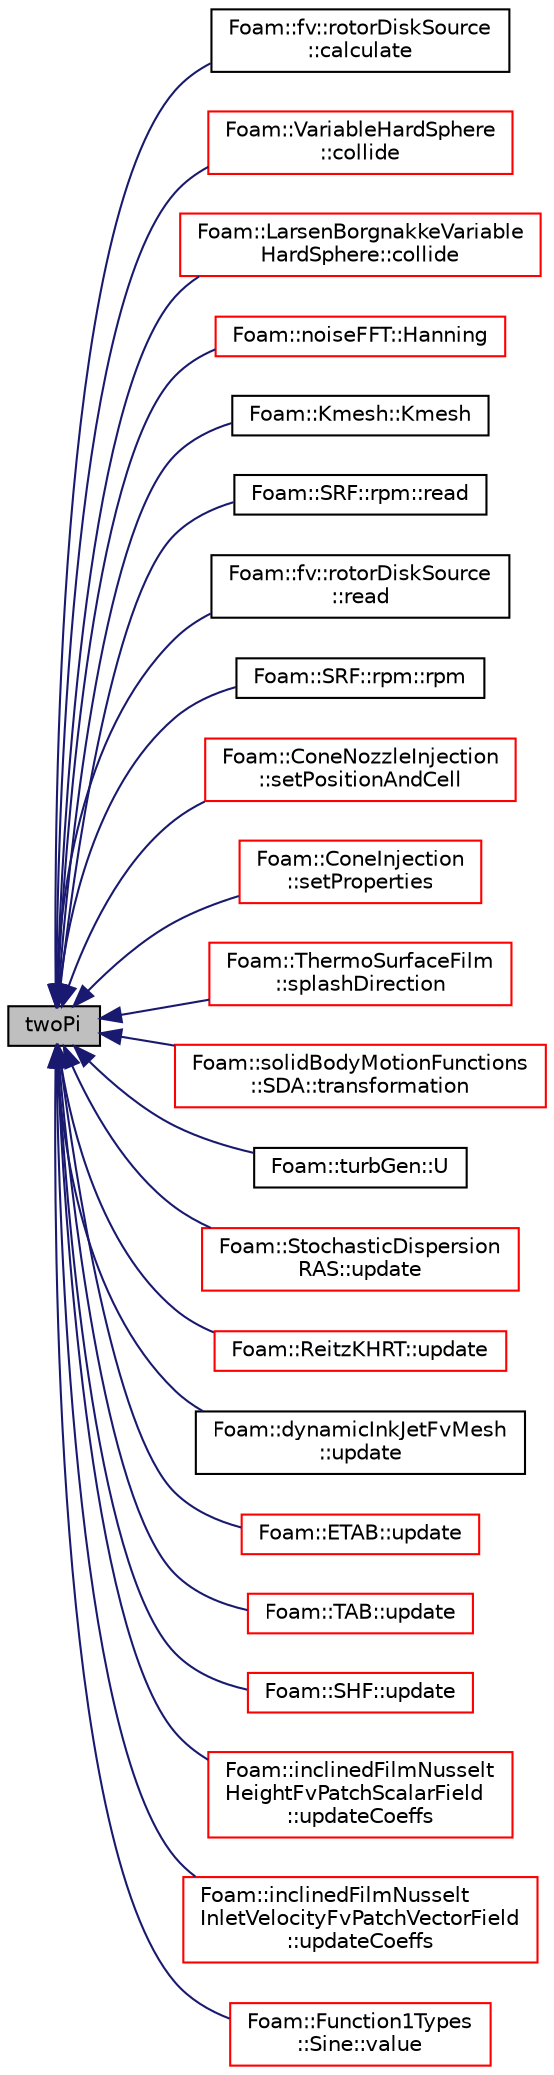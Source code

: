 digraph "twoPi"
{
  bgcolor="transparent";
  edge [fontname="Helvetica",fontsize="10",labelfontname="Helvetica",labelfontsize="10"];
  node [fontname="Helvetica",fontsize="10",shape=record];
  rankdir="LR";
  Node1 [label="twoPi",height=0.2,width=0.4,color="black", fillcolor="grey75", style="filled", fontcolor="black"];
  Node1 -> Node2 [dir="back",color="midnightblue",fontsize="10",style="solid",fontname="Helvetica"];
  Node2 [label="Foam::fv::rotorDiskSource\l::calculate",height=0.2,width=0.4,color="black",URL="$a02274.html#af1f80de2cfdda8beed20eae7693f3c4e",tooltip="Calculate forces. "];
  Node1 -> Node3 [dir="back",color="midnightblue",fontsize="10",style="solid",fontname="Helvetica"];
  Node3 [label="Foam::VariableHardSphere\l::collide",height=0.2,width=0.4,color="red",URL="$a02882.html#af028e1d3dc9aba7d1abd7d124b8a9a27",tooltip="Apply collision. "];
  Node1 -> Node4 [dir="back",color="midnightblue",fontsize="10",style="solid",fontname="Helvetica"];
  Node4 [label="Foam::LarsenBorgnakkeVariable\lHardSphere::collide",height=0.2,width=0.4,color="red",URL="$a01295.html#af028e1d3dc9aba7d1abd7d124b8a9a27",tooltip="Apply collision. "];
  Node1 -> Node5 [dir="back",color="midnightblue",fontsize="10",style="solid",fontname="Helvetica"];
  Node5 [label="Foam::noiseFFT::Hanning",height=0.2,width=0.4,color="red",URL="$a01645.html#a6ae375b81f24f96f4ae4c0e8117bb447",tooltip="Return the Hanning window function. "];
  Node1 -> Node6 [dir="back",color="midnightblue",fontsize="10",style="solid",fontname="Helvetica"];
  Node6 [label="Foam::Kmesh::Kmesh",height=0.2,width=0.4,color="black",URL="$a01265.html#a5a51b3510445fa907070c7052b6fc25c",tooltip="Construct from fvMesh. "];
  Node1 -> Node7 [dir="back",color="midnightblue",fontsize="10",style="solid",fontname="Helvetica"];
  Node7 [label="Foam::SRF::rpm::read",height=0.2,width=0.4,color="black",URL="$a02276.html#af816873151ddb0126e98bb2f914d8ed5",tooltip="Read. "];
  Node1 -> Node8 [dir="back",color="midnightblue",fontsize="10",style="solid",fontname="Helvetica"];
  Node8 [label="Foam::fv::rotorDiskSource\l::read",height=0.2,width=0.4,color="black",URL="$a02274.html#a6ce0c64db98eb6144d363dbfc86104eb",tooltip="Read source dictionary. "];
  Node1 -> Node9 [dir="back",color="midnightblue",fontsize="10",style="solid",fontname="Helvetica"];
  Node9 [label="Foam::SRF::rpm::rpm",height=0.2,width=0.4,color="black",URL="$a02276.html#a09a010b9deea70306bb2028a2ca70085",tooltip="Construct from components. "];
  Node1 -> Node10 [dir="back",color="midnightblue",fontsize="10",style="solid",fontname="Helvetica"];
  Node10 [label="Foam::ConeNozzleInjection\l::setPositionAndCell",height=0.2,width=0.4,color="red",URL="$a00342.html#a9b461807dec386242bba33d30a856fbf",tooltip="Set the injection position and owner cell. "];
  Node1 -> Node11 [dir="back",color="midnightblue",fontsize="10",style="solid",fontname="Helvetica"];
  Node11 [label="Foam::ConeInjection\l::setProperties",height=0.2,width=0.4,color="red",URL="$a00341.html#a9c29fb14e9bea94ae75c185efe894b00",tooltip="Set the parcel properties. "];
  Node1 -> Node12 [dir="back",color="midnightblue",fontsize="10",style="solid",fontname="Helvetica"];
  Node12 [label="Foam::ThermoSurfaceFilm\l::splashDirection",height=0.2,width=0.4,color="red",URL="$a02675.html#ae172acb191e7d8a02c6ed6017060d79c",tooltip="Return splashed parcel direction. "];
  Node1 -> Node13 [dir="back",color="midnightblue",fontsize="10",style="solid",fontname="Helvetica"];
  Node13 [label="Foam::solidBodyMotionFunctions\l::SDA::transformation",height=0.2,width=0.4,color="red",URL="$a02314.html#a81f0dd436b8f71ebb3ed3d093d828a2f",tooltip="Return the solid-body motion transformation septernion. "];
  Node1 -> Node14 [dir="back",color="midnightblue",fontsize="10",style="solid",fontname="Helvetica"];
  Node14 [label="Foam::turbGen::U",height=0.2,width=0.4,color="black",URL="$a02770.html#ac16b5b99bbcb4a4593ac66c206ec681c",tooltip="Generate and return a velocity field. "];
  Node1 -> Node15 [dir="back",color="midnightblue",fontsize="10",style="solid",fontname="Helvetica"];
  Node15 [label="Foam::StochasticDispersion\lRAS::update",height=0.2,width=0.4,color="red",URL="$a02523.html#afb99589150c1ee258da64f8f0c1f37f8",tooltip="Update (disperse particles) "];
  Node1 -> Node16 [dir="back",color="midnightblue",fontsize="10",style="solid",fontname="Helvetica"];
  Node16 [label="Foam::ReitzKHRT::update",height=0.2,width=0.4,color="red",URL="$a02196.html#af86a08f997bc779309ec7d00e914e292",tooltip="Update the parcel diameter. "];
  Node1 -> Node17 [dir="back",color="midnightblue",fontsize="10",style="solid",fontname="Helvetica"];
  Node17 [label="Foam::dynamicInkJetFvMesh\l::update",height=0.2,width=0.4,color="black",URL="$a00610.html#aa2aac016e2bf7b5bd2b271786c2791aa",tooltip="Update the mesh for both mesh motion and topology change. "];
  Node1 -> Node18 [dir="back",color="midnightblue",fontsize="10",style="solid",fontname="Helvetica"];
  Node18 [label="Foam::ETAB::update",height=0.2,width=0.4,color="red",URL="$a00687.html#af86a08f997bc779309ec7d00e914e292",tooltip="Update the parcel properties. "];
  Node1 -> Node19 [dir="back",color="midnightblue",fontsize="10",style="solid",fontname="Helvetica"];
  Node19 [label="Foam::TAB::update",height=0.2,width=0.4,color="red",URL="$a02622.html#af86a08f997bc779309ec7d00e914e292",tooltip="Update the parcel diameter. "];
  Node1 -> Node20 [dir="back",color="midnightblue",fontsize="10",style="solid",fontname="Helvetica"];
  Node20 [label="Foam::SHF::update",height=0.2,width=0.4,color="red",URL="$a02353.html#af86a08f997bc779309ec7d00e914e292",tooltip="Update the parcel properties. "];
  Node1 -> Node21 [dir="back",color="midnightblue",fontsize="10",style="solid",fontname="Helvetica"];
  Node21 [label="Foam::inclinedFilmNusselt\lHeightFvPatchScalarField\l::updateCoeffs",height=0.2,width=0.4,color="red",URL="$a01055.html#a7e24eafac629d3733181cd942d4c902f",tooltip="Update the coefficients associated with the patch field. "];
  Node1 -> Node22 [dir="back",color="midnightblue",fontsize="10",style="solid",fontname="Helvetica"];
  Node22 [label="Foam::inclinedFilmNusselt\lInletVelocityFvPatchVectorField\l::updateCoeffs",height=0.2,width=0.4,color="red",URL="$a01056.html#a7e24eafac629d3733181cd942d4c902f",tooltip="Update the coefficients associated with the patch field. "];
  Node1 -> Node23 [dir="back",color="midnightblue",fontsize="10",style="solid",fontname="Helvetica"];
  Node23 [label="Foam::Function1Types\l::Sine::value",height=0.2,width=0.4,color="red",URL="$a02379.html#ae4d2db9a289943b3e739b4976bdd6f04",tooltip="Return value for time t. "];
}
